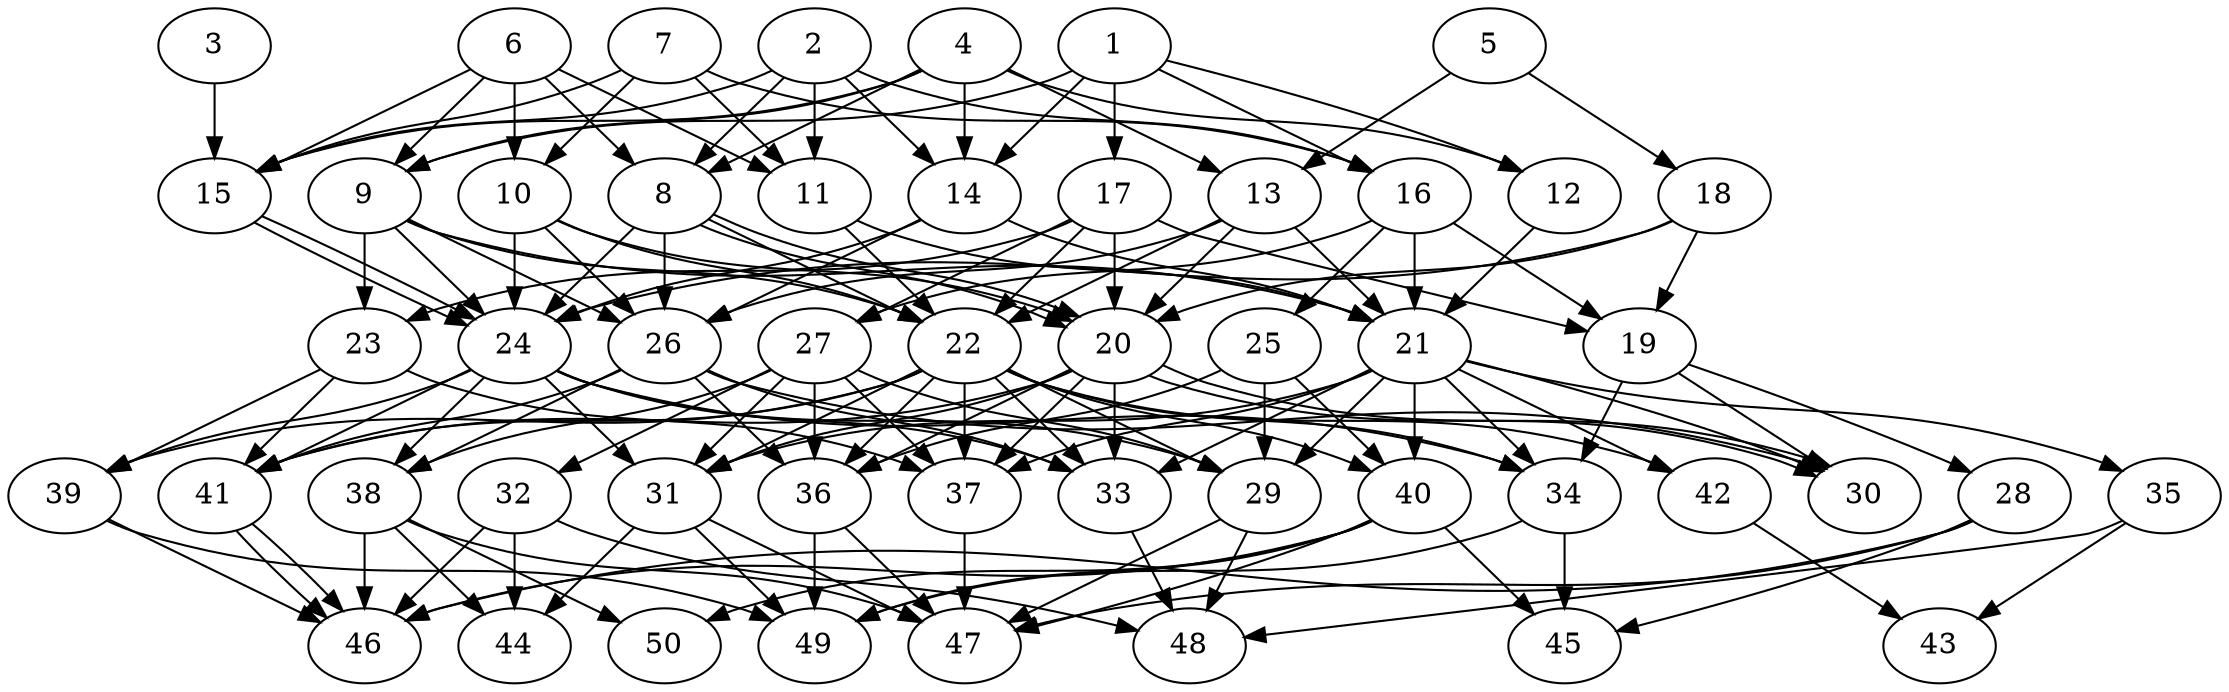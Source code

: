 // DAG automatically generated by daggen at Tue Aug  6 16:32:29 2019
// ./daggen --dot -n 50 --ccr 0.3 --fat 0.7 --regular 0.5 --density 0.6 --mindata 5242880 --maxdata 52428800 
digraph G {
  1 [size="78339413", alpha="0.03", expect_size="23501824"] 
  1 -> 9 [size ="23501824"]
  1 -> 12 [size ="23501824"]
  1 -> 14 [size ="23501824"]
  1 -> 16 [size ="23501824"]
  1 -> 17 [size ="23501824"]
  2 [size="81414827", alpha="0.05", expect_size="24424448"] 
  2 -> 8 [size ="24424448"]
  2 -> 11 [size ="24424448"]
  2 -> 14 [size ="24424448"]
  2 -> 15 [size ="24424448"]
  2 -> 16 [size ="24424448"]
  3 [size="61300053", alpha="0.13", expect_size="18390016"] 
  3 -> 15 [size ="18390016"]
  4 [size="140318720", alpha="0.08", expect_size="42095616"] 
  4 -> 8 [size ="42095616"]
  4 -> 9 [size ="42095616"]
  4 -> 12 [size ="42095616"]
  4 -> 13 [size ="42095616"]
  4 -> 14 [size ="42095616"]
  4 -> 15 [size ="42095616"]
  5 [size="63474347", alpha="0.20", expect_size="19042304"] 
  5 -> 13 [size ="19042304"]
  5 -> 18 [size ="19042304"]
  6 [size="89204053", alpha="0.02", expect_size="26761216"] 
  6 -> 8 [size ="26761216"]
  6 -> 9 [size ="26761216"]
  6 -> 10 [size ="26761216"]
  6 -> 11 [size ="26761216"]
  6 -> 15 [size ="26761216"]
  7 [size="114872320", alpha="0.10", expect_size="34461696"] 
  7 -> 10 [size ="34461696"]
  7 -> 11 [size ="34461696"]
  7 -> 15 [size ="34461696"]
  7 -> 16 [size ="34461696"]
  8 [size="87473493", alpha="0.01", expect_size="26242048"] 
  8 -> 20 [size ="26242048"]
  8 -> 20 [size ="26242048"]
  8 -> 22 [size ="26242048"]
  8 -> 24 [size ="26242048"]
  8 -> 26 [size ="26242048"]
  9 [size="36799147", alpha="0.01", expect_size="11039744"] 
  9 -> 21 [size ="11039744"]
  9 -> 22 [size ="11039744"]
  9 -> 23 [size ="11039744"]
  9 -> 24 [size ="11039744"]
  9 -> 26 [size ="11039744"]
  10 [size="80820907", alpha="0.12", expect_size="24246272"] 
  10 -> 20 [size ="24246272"]
  10 -> 22 [size ="24246272"]
  10 -> 24 [size ="24246272"]
  10 -> 26 [size ="24246272"]
  11 [size="154374827", alpha="0.19", expect_size="46312448"] 
  11 -> 21 [size ="46312448"]
  11 -> 22 [size ="46312448"]
  12 [size="174728533", alpha="0.08", expect_size="52418560"] 
  12 -> 21 [size ="52418560"]
  13 [size="56739840", alpha="0.02", expect_size="17021952"] 
  13 -> 20 [size ="17021952"]
  13 -> 21 [size ="17021952"]
  13 -> 22 [size ="17021952"]
  13 -> 26 [size ="17021952"]
  14 [size="161710080", alpha="0.13", expect_size="48513024"] 
  14 -> 21 [size ="48513024"]
  14 -> 24 [size ="48513024"]
  14 -> 26 [size ="48513024"]
  15 [size="64256000", alpha="0.18", expect_size="19276800"] 
  15 -> 24 [size ="19276800"]
  15 -> 24 [size ="19276800"]
  16 [size="62979413", alpha="0.00", expect_size="18893824"] 
  16 -> 19 [size ="18893824"]
  16 -> 21 [size ="18893824"]
  16 -> 25 [size ="18893824"]
  16 -> 27 [size ="18893824"]
  17 [size="77240320", alpha="0.13", expect_size="23172096"] 
  17 -> 19 [size ="23172096"]
  17 -> 20 [size ="23172096"]
  17 -> 22 [size ="23172096"]
  17 -> 23 [size ="23172096"]
  17 -> 27 [size ="23172096"]
  18 [size="153671680", alpha="0.01", expect_size="46101504"] 
  18 -> 19 [size ="46101504"]
  18 -> 20 [size ="46101504"]
  18 -> 24 [size ="46101504"]
  19 [size="162983253", alpha="0.04", expect_size="48894976"] 
  19 -> 28 [size ="48894976"]
  19 -> 30 [size ="48894976"]
  19 -> 34 [size ="48894976"]
  20 [size="172680533", alpha="0.08", expect_size="51804160"] 
  20 -> 30 [size ="51804160"]
  20 -> 30 [size ="51804160"]
  20 -> 31 [size ="51804160"]
  20 -> 33 [size ="51804160"]
  20 -> 36 [size ="51804160"]
  20 -> 37 [size ="51804160"]
  20 -> 41 [size ="51804160"]
  21 [size="110953813", alpha="0.01", expect_size="33286144"] 
  21 -> 29 [size ="33286144"]
  21 -> 30 [size ="33286144"]
  21 -> 31 [size ="33286144"]
  21 -> 33 [size ="33286144"]
  21 -> 34 [size ="33286144"]
  21 -> 35 [size ="33286144"]
  21 -> 37 [size ="33286144"]
  21 -> 40 [size ="33286144"]
  21 -> 42 [size ="33286144"]
  22 [size="99860480", alpha="0.02", expect_size="29958144"] 
  22 -> 29 [size ="29958144"]
  22 -> 31 [size ="29958144"]
  22 -> 33 [size ="29958144"]
  22 -> 34 [size ="29958144"]
  22 -> 36 [size ="29958144"]
  22 -> 37 [size ="29958144"]
  22 -> 39 [size ="29958144"]
  22 -> 40 [size ="29958144"]
  22 -> 41 [size ="29958144"]
  22 -> 42 [size ="29958144"]
  23 [size="165847040", alpha="0.08", expect_size="49754112"] 
  23 -> 37 [size ="49754112"]
  23 -> 39 [size ="49754112"]
  23 -> 41 [size ="49754112"]
  24 [size="23876267", alpha="0.10", expect_size="7162880"] 
  24 -> 29 [size ="7162880"]
  24 -> 31 [size ="7162880"]
  24 -> 33 [size ="7162880"]
  24 -> 34 [size ="7162880"]
  24 -> 38 [size ="7162880"]
  24 -> 39 [size ="7162880"]
  24 -> 41 [size ="7162880"]
  25 [size="127218347", alpha="0.18", expect_size="38165504"] 
  25 -> 29 [size ="38165504"]
  25 -> 36 [size ="38165504"]
  25 -> 40 [size ="38165504"]
  26 [size="108967253", alpha="0.14", expect_size="32690176"] 
  26 -> 30 [size ="32690176"]
  26 -> 33 [size ="32690176"]
  26 -> 36 [size ="32690176"]
  26 -> 38 [size ="32690176"]
  26 -> 41 [size ="32690176"]
  27 [size="111595520", alpha="0.04", expect_size="33478656"] 
  27 -> 29 [size ="33478656"]
  27 -> 31 [size ="33478656"]
  27 -> 32 [size ="33478656"]
  27 -> 36 [size ="33478656"]
  27 -> 37 [size ="33478656"]
  27 -> 38 [size ="33478656"]
  28 [size="53244587", alpha="0.02", expect_size="15973376"] 
  28 -> 45 [size ="15973376"]
  28 -> 46 [size ="15973376"]
  28 -> 47 [size ="15973376"]
  29 [size="64525653", alpha="0.02", expect_size="19357696"] 
  29 -> 47 [size ="19357696"]
  29 -> 48 [size ="19357696"]
  30 [size="92484267", alpha="0.11", expect_size="27745280"] 
  31 [size="158453760", alpha="0.17", expect_size="47536128"] 
  31 -> 44 [size ="47536128"]
  31 -> 47 [size ="47536128"]
  31 -> 49 [size ="47536128"]
  32 [size="166017707", alpha="0.03", expect_size="49805312"] 
  32 -> 44 [size ="49805312"]
  32 -> 46 [size ="49805312"]
  32 -> 48 [size ="49805312"]
  33 [size="21821440", alpha="0.14", expect_size="6546432"] 
  33 -> 48 [size ="6546432"]
  34 [size="84268373", alpha="0.04", expect_size="25280512"] 
  34 -> 45 [size ="25280512"]
  34 -> 49 [size ="25280512"]
  35 [size="161624747", alpha="0.19", expect_size="48487424"] 
  35 -> 43 [size ="48487424"]
  35 -> 48 [size ="48487424"]
  36 [size="142612480", alpha="0.00", expect_size="42783744"] 
  36 -> 47 [size ="42783744"]
  36 -> 49 [size ="42783744"]
  37 [size="98952533", alpha="0.09", expect_size="29685760"] 
  37 -> 47 [size ="29685760"]
  38 [size="128051200", alpha="0.15", expect_size="38415360"] 
  38 -> 44 [size ="38415360"]
  38 -> 46 [size ="38415360"]
  38 -> 47 [size ="38415360"]
  38 -> 50 [size ="38415360"]
  39 [size="142615893", alpha="0.20", expect_size="42784768"] 
  39 -> 46 [size ="42784768"]
  39 -> 49 [size ="42784768"]
  40 [size="161976320", alpha="0.04", expect_size="48592896"] 
  40 -> 45 [size ="48592896"]
  40 -> 46 [size ="48592896"]
  40 -> 47 [size ="48592896"]
  40 -> 49 [size ="48592896"]
  40 -> 50 [size ="48592896"]
  41 [size="92187307", alpha="0.00", expect_size="27656192"] 
  41 -> 46 [size ="27656192"]
  41 -> 46 [size ="27656192"]
  42 [size="70150827", alpha="0.07", expect_size="21045248"] 
  42 -> 43 [size ="21045248"]
  43 [size="95836160", alpha="0.12", expect_size="28750848"] 
  44 [size="51217067", alpha="0.19", expect_size="15365120"] 
  45 [size="80534187", alpha="0.19", expect_size="24160256"] 
  46 [size="73280853", alpha="0.11", expect_size="21984256"] 
  47 [size="74960213", alpha="0.15", expect_size="22488064"] 
  48 [size="145343147", alpha="0.03", expect_size="43602944"] 
  49 [size="106048853", alpha="0.18", expect_size="31814656"] 
  50 [size="102591147", alpha="0.01", expect_size="30777344"] 
}
